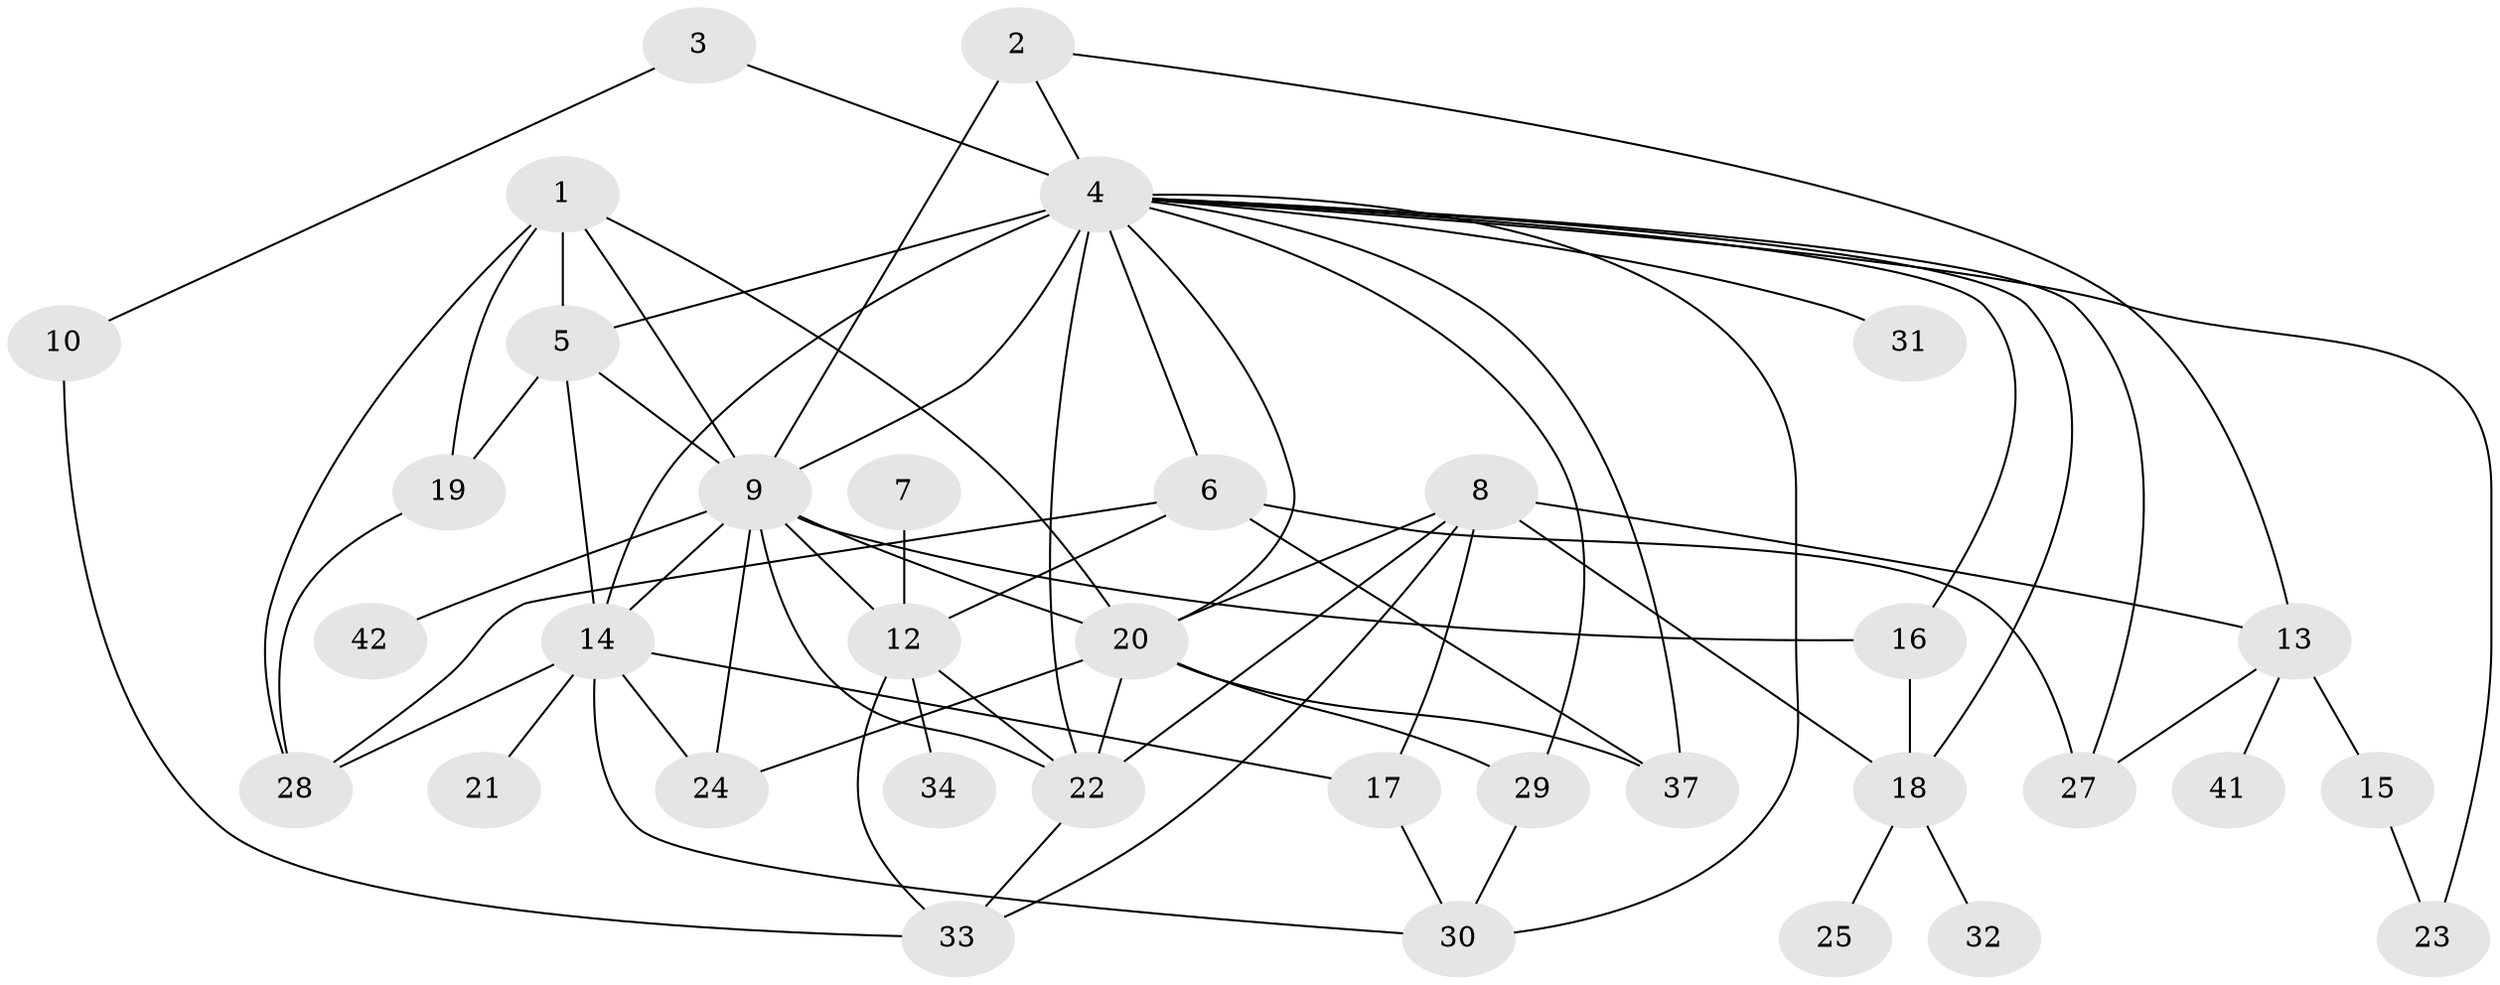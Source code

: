 // original degree distribution, {2: 0.30935251798561153, 5: 0.09352517985611511, 1: 0.14388489208633093, 7: 0.007194244604316547, 4: 0.15827338129496402, 3: 0.2158273381294964, 0: 0.050359712230215826, 6: 0.02158273381294964}
// Generated by graph-tools (version 1.1) at 2025/48/03/04/25 22:48:02]
// undirected, 35 vertices, 69 edges
graph export_dot {
  node [color=gray90,style=filled];
  1;
  2;
  3;
  4;
  5;
  6;
  7;
  8;
  9;
  10;
  12;
  13;
  14;
  15;
  16;
  17;
  18;
  19;
  20;
  21;
  22;
  23;
  24;
  25;
  27;
  28;
  29;
  30;
  31;
  32;
  33;
  34;
  37;
  41;
  42;
  1 -- 5 [weight=2.0];
  1 -- 9 [weight=2.0];
  1 -- 19 [weight=2.0];
  1 -- 20 [weight=1.0];
  1 -- 28 [weight=1.0];
  2 -- 4 [weight=2.0];
  2 -- 9 [weight=3.0];
  2 -- 13 [weight=1.0];
  3 -- 4 [weight=1.0];
  3 -- 10 [weight=1.0];
  4 -- 5 [weight=2.0];
  4 -- 6 [weight=1.0];
  4 -- 9 [weight=5.0];
  4 -- 14 [weight=1.0];
  4 -- 16 [weight=1.0];
  4 -- 18 [weight=1.0];
  4 -- 20 [weight=1.0];
  4 -- 22 [weight=2.0];
  4 -- 23 [weight=1.0];
  4 -- 27 [weight=1.0];
  4 -- 29 [weight=1.0];
  4 -- 30 [weight=1.0];
  4 -- 31 [weight=1.0];
  4 -- 37 [weight=3.0];
  5 -- 9 [weight=1.0];
  5 -- 14 [weight=2.0];
  5 -- 19 [weight=2.0];
  6 -- 12 [weight=1.0];
  6 -- 27 [weight=1.0];
  6 -- 28 [weight=1.0];
  6 -- 37 [weight=1.0];
  7 -- 12 [weight=2.0];
  8 -- 13 [weight=2.0];
  8 -- 17 [weight=1.0];
  8 -- 18 [weight=1.0];
  8 -- 20 [weight=1.0];
  8 -- 22 [weight=1.0];
  8 -- 33 [weight=1.0];
  9 -- 12 [weight=1.0];
  9 -- 14 [weight=1.0];
  9 -- 16 [weight=1.0];
  9 -- 20 [weight=1.0];
  9 -- 22 [weight=1.0];
  9 -- 24 [weight=3.0];
  9 -- 42 [weight=1.0];
  10 -- 33 [weight=1.0];
  12 -- 22 [weight=1.0];
  12 -- 33 [weight=1.0];
  12 -- 34 [weight=1.0];
  13 -- 15 [weight=1.0];
  13 -- 27 [weight=1.0];
  13 -- 41 [weight=1.0];
  14 -- 17 [weight=1.0];
  14 -- 21 [weight=2.0];
  14 -- 24 [weight=1.0];
  14 -- 28 [weight=1.0];
  14 -- 30 [weight=1.0];
  15 -- 23 [weight=1.0];
  16 -- 18 [weight=1.0];
  17 -- 30 [weight=1.0];
  18 -- 25 [weight=1.0];
  18 -- 32 [weight=1.0];
  19 -- 28 [weight=1.0];
  20 -- 22 [weight=1.0];
  20 -- 24 [weight=1.0];
  20 -- 29 [weight=1.0];
  20 -- 37 [weight=1.0];
  22 -- 33 [weight=1.0];
  29 -- 30 [weight=1.0];
}
